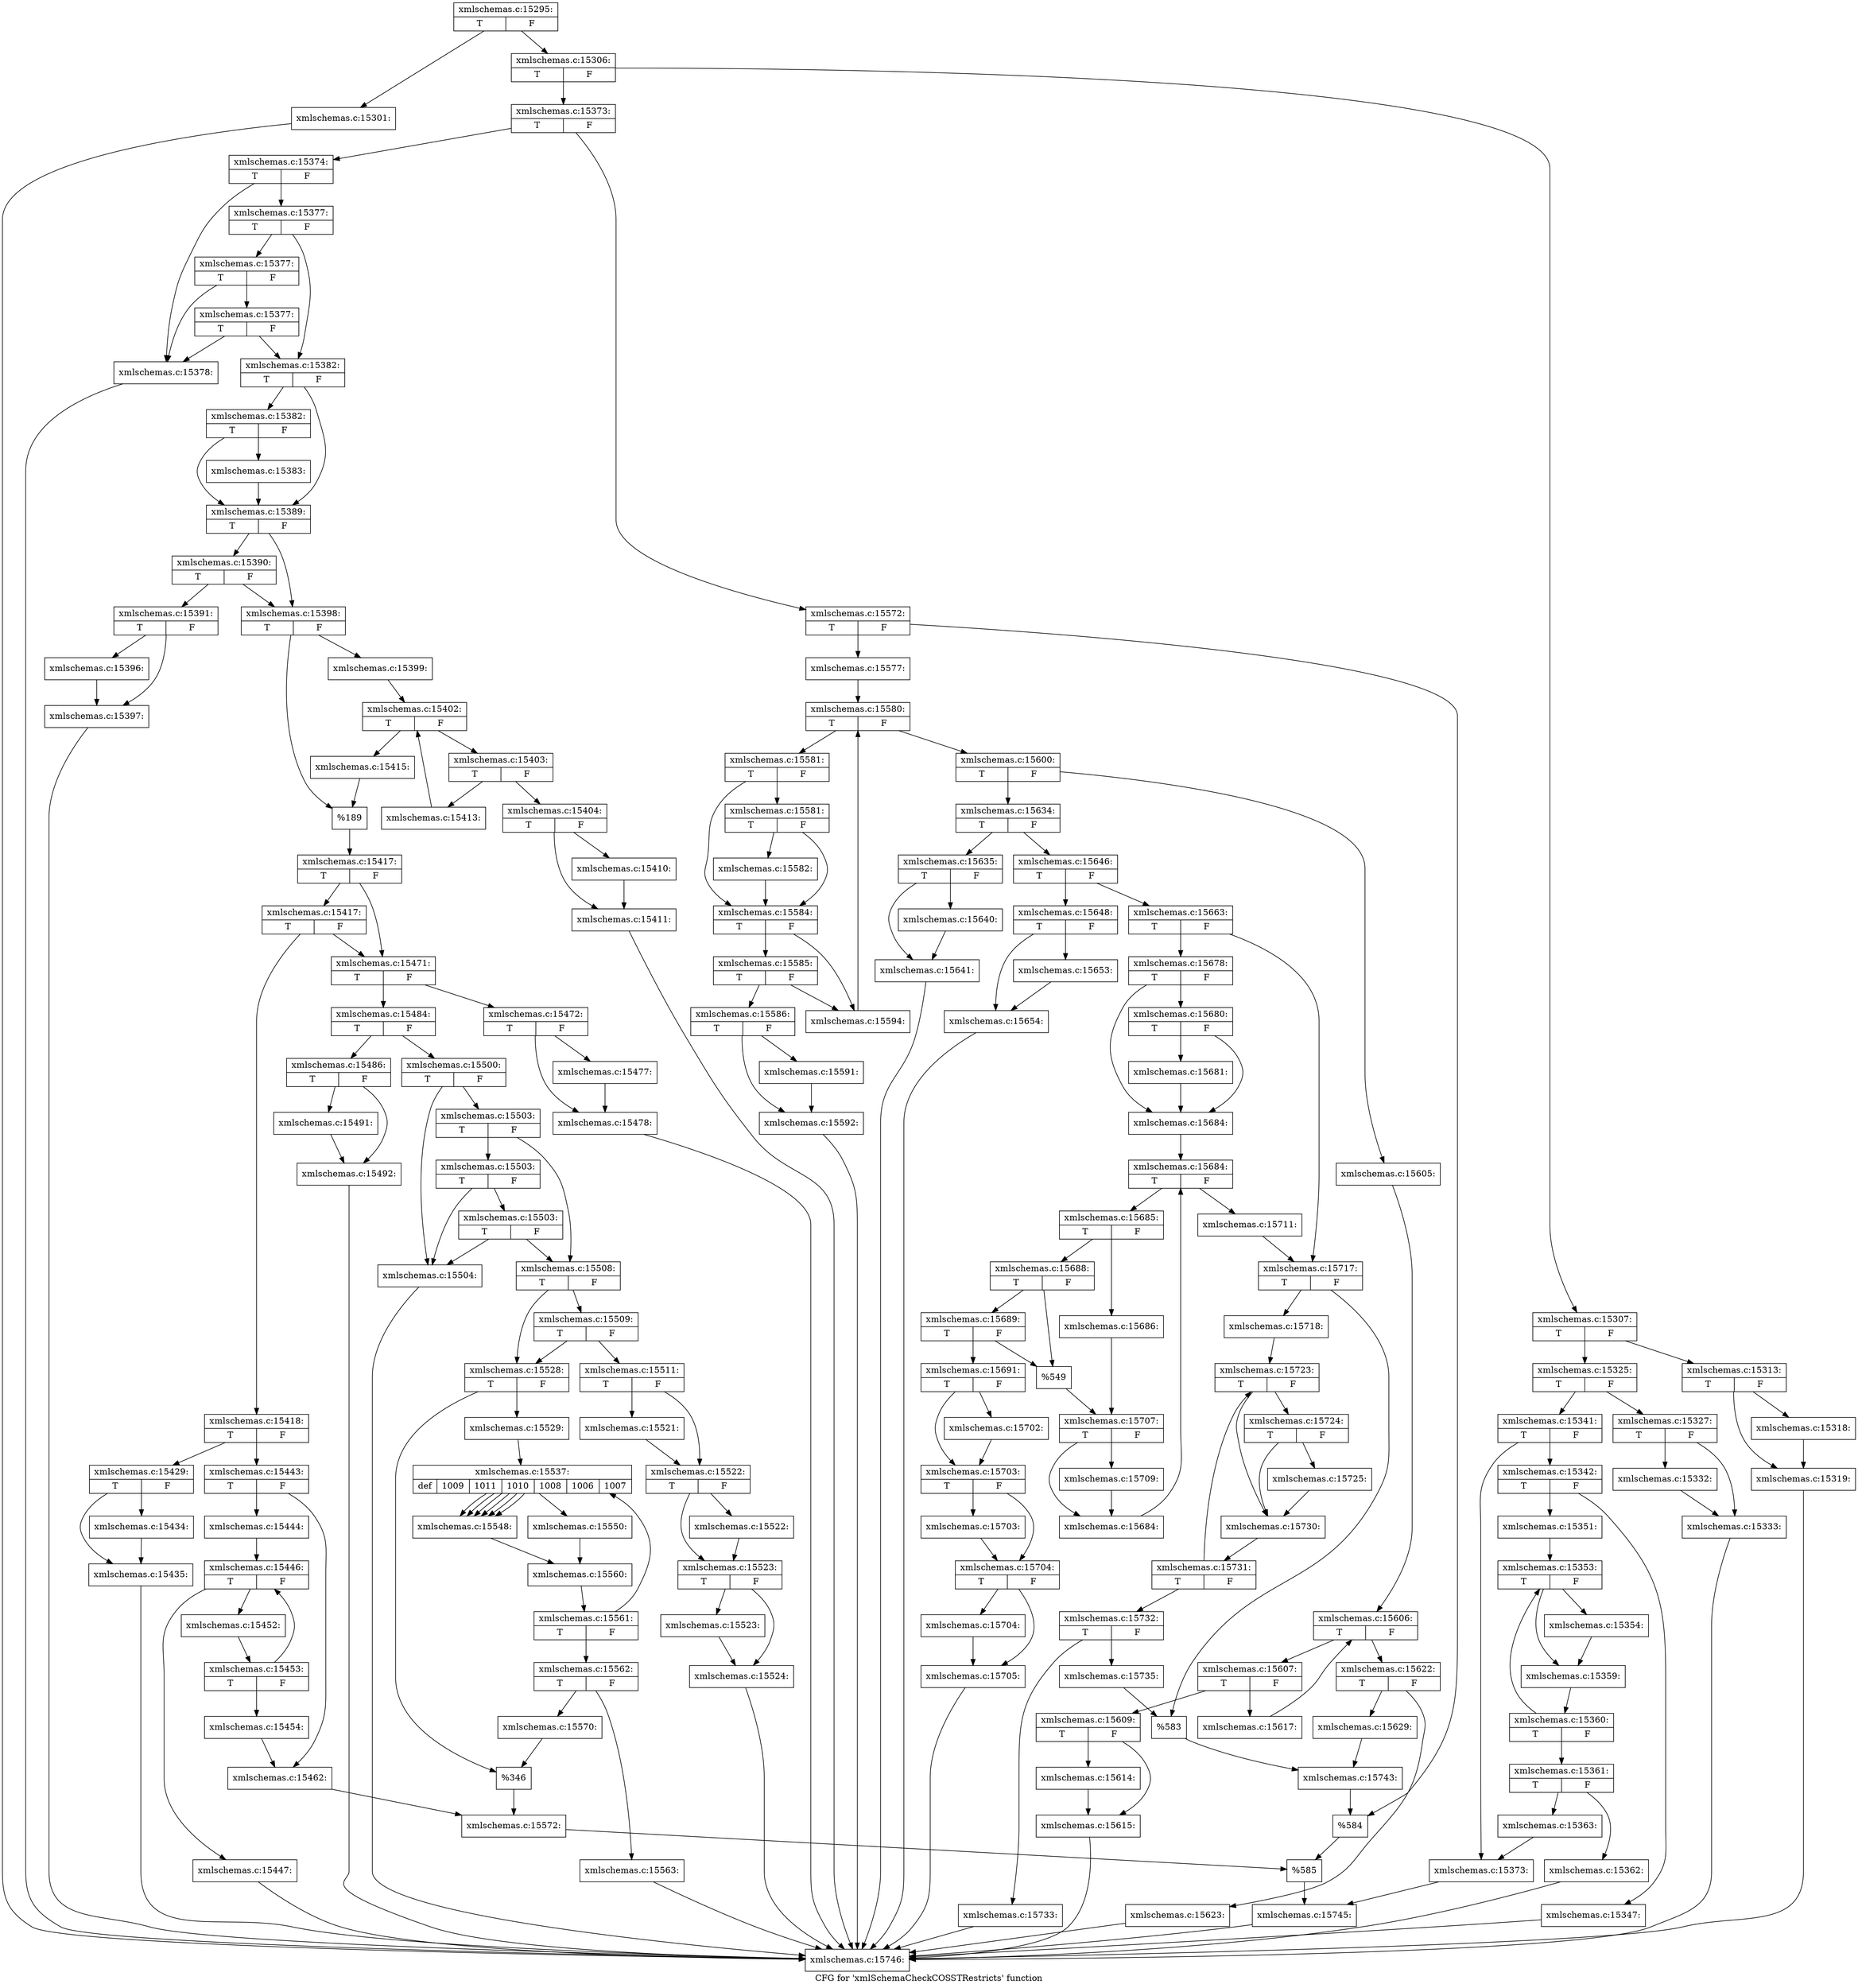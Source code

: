 digraph "CFG for 'xmlSchemaCheckCOSSTRestricts' function" {
	label="CFG for 'xmlSchemaCheckCOSSTRestricts' function";

	Node0x55d0263ea010 [shape=record,label="{xmlschemas.c:15295:|{<s0>T|<s1>F}}"];
	Node0x55d0263ea010 -> Node0x55d0263eb6c0;
	Node0x55d0263ea010 -> Node0x55d0263eb710;
	Node0x55d0263eb6c0 [shape=record,label="{xmlschemas.c:15301:}"];
	Node0x55d0263eb6c0 -> Node0x55d0263e94b0;
	Node0x55d0263eb710 [shape=record,label="{xmlschemas.c:15306:|{<s0>T|<s1>F}}"];
	Node0x55d0263eb710 -> Node0x55d0263ec220;
	Node0x55d0263eb710 -> Node0x55d0263ec2c0;
	Node0x55d0263ec220 [shape=record,label="{xmlschemas.c:15307:|{<s0>T|<s1>F}}"];
	Node0x55d0263ec220 -> Node0x55d0263ec950;
	Node0x55d0263ec220 -> Node0x55d0263ec900;
	Node0x55d0263ec900 [shape=record,label="{xmlschemas.c:15313:|{<s0>T|<s1>F}}"];
	Node0x55d0263ec900 -> Node0x55d0263ed580;
	Node0x55d0263ec900 -> Node0x55d0263ed5d0;
	Node0x55d0263ed580 [shape=record,label="{xmlschemas.c:15318:}"];
	Node0x55d0263ed580 -> Node0x55d0263ed5d0;
	Node0x55d0263ed5d0 [shape=record,label="{xmlschemas.c:15319:}"];
	Node0x55d0263ed5d0 -> Node0x55d0263e94b0;
	Node0x55d0263ec950 [shape=record,label="{xmlschemas.c:15325:|{<s0>T|<s1>F}}"];
	Node0x55d0263ec950 -> Node0x55d0263edd00;
	Node0x55d0263ec950 -> Node0x55d0263edd50;
	Node0x55d0263edd00 [shape=record,label="{xmlschemas.c:15327:|{<s0>T|<s1>F}}"];
	Node0x55d0263edd00 -> Node0x55d0263eeb20;
	Node0x55d0263edd00 -> Node0x55d0263eeb70;
	Node0x55d0263eeb20 [shape=record,label="{xmlschemas.c:15332:}"];
	Node0x55d0263eeb20 -> Node0x55d0263eeb70;
	Node0x55d0263eeb70 [shape=record,label="{xmlschemas.c:15333:}"];
	Node0x55d0263eeb70 -> Node0x55d0263e94b0;
	Node0x55d0263edd50 [shape=record,label="{xmlschemas.c:15341:|{<s0>T|<s1>F}}"];
	Node0x55d0263edd50 -> Node0x55d0263ef2d0;
	Node0x55d0263edd50 -> Node0x55d0263ef320;
	Node0x55d0263ef2d0 [shape=record,label="{xmlschemas.c:15342:|{<s0>T|<s1>F}}"];
	Node0x55d0263ef2d0 -> Node0x55d0263f0770;
	Node0x55d0263ef2d0 -> Node0x55d0263f07c0;
	Node0x55d0263f0770 [shape=record,label="{xmlschemas.c:15347:}"];
	Node0x55d0263f0770 -> Node0x55d0263e94b0;
	Node0x55d0263f07c0 [shape=record,label="{xmlschemas.c:15351:}"];
	Node0x55d0263f07c0 -> Node0x55d0263f12b0;
	Node0x55d0263f12b0 [shape=record,label="{xmlschemas.c:15353:|{<s0>T|<s1>F}}"];
	Node0x55d0263f12b0 -> Node0x55d0263f15e0;
	Node0x55d0263f12b0 -> Node0x55d0263f1630;
	Node0x55d0263f15e0 [shape=record,label="{xmlschemas.c:15354:}"];
	Node0x55d0263f15e0 -> Node0x55d0263f1630;
	Node0x55d0263f1630 [shape=record,label="{xmlschemas.c:15359:}"];
	Node0x55d0263f1630 -> Node0x55d0263f1260;
	Node0x55d0263f1260 [shape=record,label="{xmlschemas.c:15360:|{<s0>T|<s1>F}}"];
	Node0x55d0263f1260 -> Node0x55d0263f12b0;
	Node0x55d0263f1260 -> Node0x55d0263f1210;
	Node0x55d0263f1210 [shape=record,label="{xmlschemas.c:15361:|{<s0>T|<s1>F}}"];
	Node0x55d0263f1210 -> Node0x55d0263f2920;
	Node0x55d0263f1210 -> Node0x55d0263f2970;
	Node0x55d0263f2920 [shape=record,label="{xmlschemas.c:15362:}"];
	Node0x55d0263f2920 -> Node0x55d0263e94b0;
	Node0x55d0263f2970 [shape=record,label="{xmlschemas.c:15363:}"];
	Node0x55d0263f2970 -> Node0x55d0263ef320;
	Node0x55d0263ef320 [shape=record,label="{xmlschemas.c:15373:}"];
	Node0x55d0263ef320 -> Node0x55d0263ec270;
	Node0x55d0263ec2c0 [shape=record,label="{xmlschemas.c:15373:|{<s0>T|<s1>F}}"];
	Node0x55d0263ec2c0 -> Node0x55d0263f2f50;
	Node0x55d0263ec2c0 -> Node0x55d0263f2ff0;
	Node0x55d0263f2f50 [shape=record,label="{xmlschemas.c:15374:|{<s0>T|<s1>F}}"];
	Node0x55d0263f2f50 -> Node0x55d0263f3a20;
	Node0x55d0263f2f50 -> Node0x55d0263f3ac0;
	Node0x55d0263f3ac0 [shape=record,label="{xmlschemas.c:15377:|{<s0>T|<s1>F}}"];
	Node0x55d0263f3ac0 -> Node0x55d0263f3a70;
	Node0x55d0263f3ac0 -> Node0x55d0263f3de0;
	Node0x55d0263f3de0 [shape=record,label="{xmlschemas.c:15377:|{<s0>T|<s1>F}}"];
	Node0x55d0263f3de0 -> Node0x55d0263f40d0;
	Node0x55d0263f3de0 -> Node0x55d0263f3a20;
	Node0x55d0263f40d0 [shape=record,label="{xmlschemas.c:15377:|{<s0>T|<s1>F}}"];
	Node0x55d0263f40d0 -> Node0x55d0263f3a70;
	Node0x55d0263f40d0 -> Node0x55d0263f3a20;
	Node0x55d0263f3a20 [shape=record,label="{xmlschemas.c:15378:}"];
	Node0x55d0263f3a20 -> Node0x55d0263e94b0;
	Node0x55d0263f3a70 [shape=record,label="{xmlschemas.c:15382:|{<s0>T|<s1>F}}"];
	Node0x55d0263f3a70 -> Node0x55d0263f4cd0;
	Node0x55d0263f3a70 -> Node0x55d0263f4c80;
	Node0x55d0263f4cd0 [shape=record,label="{xmlschemas.c:15382:|{<s0>T|<s1>F}}"];
	Node0x55d0263f4cd0 -> Node0x55d0263f4c30;
	Node0x55d0263f4cd0 -> Node0x55d0263f4c80;
	Node0x55d0263f4c30 [shape=record,label="{xmlschemas.c:15383:}"];
	Node0x55d0263f4c30 -> Node0x55d0263f4c80;
	Node0x55d0263f4c80 [shape=record,label="{xmlschemas.c:15389:|{<s0>T|<s1>F}}"];
	Node0x55d0263f4c80 -> Node0x55d0263f56d0;
	Node0x55d0263f4c80 -> Node0x55d0263f5720;
	Node0x55d0263f5720 [shape=record,label="{xmlschemas.c:15390:|{<s0>T|<s1>F}}"];
	Node0x55d0263f5720 -> Node0x55d0263f56d0;
	Node0x55d0263f5720 -> Node0x55d0263f5630;
	Node0x55d0263f5630 [shape=record,label="{xmlschemas.c:15391:|{<s0>T|<s1>F}}"];
	Node0x55d0263f5630 -> Node0x55d0263f6660;
	Node0x55d0263f5630 -> Node0x55d0263f66b0;
	Node0x55d0263f6660 [shape=record,label="{xmlschemas.c:15396:}"];
	Node0x55d0263f6660 -> Node0x55d0263f66b0;
	Node0x55d0263f66b0 [shape=record,label="{xmlschemas.c:15397:}"];
	Node0x55d0263f66b0 -> Node0x55d0263e94b0;
	Node0x55d0263f56d0 [shape=record,label="{xmlschemas.c:15398:|{<s0>T|<s1>F}}"];
	Node0x55d0263f56d0 -> Node0x55d0263f6db0;
	Node0x55d0263f56d0 -> Node0x55d0263f6e00;
	Node0x55d0263f6db0 [shape=record,label="{xmlschemas.c:15399:}"];
	Node0x55d0263f6db0 -> Node0x55d0263f7450;
	Node0x55d0263f7450 [shape=record,label="{xmlschemas.c:15402:|{<s0>T|<s1>F}}"];
	Node0x55d0263f7450 -> Node0x55d0263f7850;
	Node0x55d0263f7450 -> Node0x55d0263f7670;
	Node0x55d0263f7850 [shape=record,label="{xmlschemas.c:15403:|{<s0>T|<s1>F}}"];
	Node0x55d0263f7850 -> Node0x55d0263f7a50;
	Node0x55d0263f7850 -> Node0x55d0263f7a00;
	Node0x55d0263f7a00 [shape=record,label="{xmlschemas.c:15404:|{<s0>T|<s1>F}}"];
	Node0x55d0263f7a00 -> Node0x55d0263f8800;
	Node0x55d0263f7a00 -> Node0x55d0263f8850;
	Node0x55d0263f8800 [shape=record,label="{xmlschemas.c:15410:}"];
	Node0x55d0263f8800 -> Node0x55d0263f8850;
	Node0x55d0263f8850 [shape=record,label="{xmlschemas.c:15411:}"];
	Node0x55d0263f8850 -> Node0x55d0263e94b0;
	Node0x55d0263f7a50 [shape=record,label="{xmlschemas.c:15413:}"];
	Node0x55d0263f7a50 -> Node0x55d0263f7450;
	Node0x55d0263f7670 [shape=record,label="{xmlschemas.c:15415:}"];
	Node0x55d0263f7670 -> Node0x55d0263f6e00;
	Node0x55d0263f6e00 [shape=record,label="{%189}"];
	Node0x55d0263f6e00 -> Node0x55d0263f5680;
	Node0x55d0263f5680 [shape=record,label="{xmlschemas.c:15417:|{<s0>T|<s1>F}}"];
	Node0x55d0263f5680 -> Node0x55d0263f9490;
	Node0x55d0263f5680 -> Node0x55d0263f9440;
	Node0x55d0263f9490 [shape=record,label="{xmlschemas.c:15417:|{<s0>T|<s1>F}}"];
	Node0x55d0263f9490 -> Node0x55d0263f93a0;
	Node0x55d0263f9490 -> Node0x55d0263f9440;
	Node0x55d0263f93a0 [shape=record,label="{xmlschemas.c:15418:|{<s0>T|<s1>F}}"];
	Node0x55d0263f93a0 -> Node0x55d0263f9fc0;
	Node0x55d0263f93a0 -> Node0x55d0263fa010;
	Node0x55d0263f9fc0 [shape=record,label="{xmlschemas.c:15429:|{<s0>T|<s1>F}}"];
	Node0x55d0263f9fc0 -> Node0x55d0263fab20;
	Node0x55d0263f9fc0 -> Node0x55d0263fab70;
	Node0x55d0263fab20 [shape=record,label="{xmlschemas.c:15434:}"];
	Node0x55d0263fab20 -> Node0x55d0263fab70;
	Node0x55d0263fab70 [shape=record,label="{xmlschemas.c:15435:}"];
	Node0x55d0263fab70 -> Node0x55d0263e94b0;
	Node0x55d0263fa010 [shape=record,label="{xmlschemas.c:15443:|{<s0>T|<s1>F}}"];
	Node0x55d0263fa010 -> Node0x55d0263fb2d0;
	Node0x55d0263fa010 -> Node0x55d0263fb320;
	Node0x55d0263fb2d0 [shape=record,label="{xmlschemas.c:15444:}"];
	Node0x55d0263fb2d0 -> Node0x55d0263fba80;
	Node0x55d0263fba80 [shape=record,label="{xmlschemas.c:15446:|{<s0>T|<s1>F}}"];
	Node0x55d0263fba80 -> Node0x55d0263fbdb0;
	Node0x55d0263fba80 -> Node0x55d0263fbe00;
	Node0x55d0263fbdb0 [shape=record,label="{xmlschemas.c:15447:}"];
	Node0x55d0263fbdb0 -> Node0x55d0263e94b0;
	Node0x55d0263fbe00 [shape=record,label="{xmlschemas.c:15452:}"];
	Node0x55d0263fbe00 -> Node0x55d0263fba30;
	Node0x55d0263fba30 [shape=record,label="{xmlschemas.c:15453:|{<s0>T|<s1>F}}"];
	Node0x55d0263fba30 -> Node0x55d0263fba80;
	Node0x55d0263fba30 -> Node0x55d0263fb9e0;
	Node0x55d0263fb9e0 [shape=record,label="{xmlschemas.c:15454:}"];
	Node0x55d0263fb9e0 -> Node0x55d0263fb320;
	Node0x55d0263fb320 [shape=record,label="{xmlschemas.c:15462:}"];
	Node0x55d0263fb320 -> Node0x55d0263f93f0;
	Node0x55d0263f9440 [shape=record,label="{xmlschemas.c:15471:|{<s0>T|<s1>F}}"];
	Node0x55d0263f9440 -> Node0x55d0263fd480;
	Node0x55d0263f9440 -> Node0x55d0263f20d0;
	Node0x55d0263f20d0 [shape=record,label="{xmlschemas.c:15472:|{<s0>T|<s1>F}}"];
	Node0x55d0263f20d0 -> Node0x55d0263fe280;
	Node0x55d0263f20d0 -> Node0x55d0263fe2d0;
	Node0x55d0263fe280 [shape=record,label="{xmlschemas.c:15477:}"];
	Node0x55d0263fe280 -> Node0x55d0263fe2d0;
	Node0x55d0263fe2d0 [shape=record,label="{xmlschemas.c:15478:}"];
	Node0x55d0263fe2d0 -> Node0x55d0263e94b0;
	Node0x55d0263fd480 [shape=record,label="{xmlschemas.c:15484:|{<s0>T|<s1>F}}"];
	Node0x55d0263fd480 -> Node0x55d0263fea00;
	Node0x55d0263fd480 -> Node0x55d0263fea50;
	Node0x55d0263fea00 [shape=record,label="{xmlschemas.c:15486:|{<s0>T|<s1>F}}"];
	Node0x55d0263fea00 -> Node0x55d0263ff8b0;
	Node0x55d0263fea00 -> Node0x55d0263ff900;
	Node0x55d0263ff8b0 [shape=record,label="{xmlschemas.c:15491:}"];
	Node0x55d0263ff8b0 -> Node0x55d0263ff900;
	Node0x55d0263ff900 [shape=record,label="{xmlschemas.c:15492:}"];
	Node0x55d0263ff900 -> Node0x55d0263e94b0;
	Node0x55d0263fea50 [shape=record,label="{xmlschemas.c:15500:|{<s0>T|<s1>F}}"];
	Node0x55d0263fea50 -> Node0x55d026400670;
	Node0x55d0263fea50 -> Node0x55d026400710;
	Node0x55d026400710 [shape=record,label="{xmlschemas.c:15503:|{<s0>T|<s1>F}}"];
	Node0x55d026400710 -> Node0x55d0264006c0;
	Node0x55d026400710 -> Node0x55d026400a30;
	Node0x55d026400a30 [shape=record,label="{xmlschemas.c:15503:|{<s0>T|<s1>F}}"];
	Node0x55d026400a30 -> Node0x55d026400d20;
	Node0x55d026400a30 -> Node0x55d026400670;
	Node0x55d026400d20 [shape=record,label="{xmlschemas.c:15503:|{<s0>T|<s1>F}}"];
	Node0x55d026400d20 -> Node0x55d0264006c0;
	Node0x55d026400d20 -> Node0x55d026400670;
	Node0x55d026400670 [shape=record,label="{xmlschemas.c:15504:}"];
	Node0x55d026400670 -> Node0x55d0263e94b0;
	Node0x55d0264006c0 [shape=record,label="{xmlschemas.c:15508:|{<s0>T|<s1>F}}"];
	Node0x55d0264006c0 -> Node0x55d026401930;
	Node0x55d0264006c0 -> Node0x55d0264018e0;
	Node0x55d026401930 [shape=record,label="{xmlschemas.c:15509:|{<s0>T|<s1>F}}"];
	Node0x55d026401930 -> Node0x55d026401890;
	Node0x55d026401930 -> Node0x55d0264018e0;
	Node0x55d026401890 [shape=record,label="{xmlschemas.c:15511:|{<s0>T|<s1>F}}"];
	Node0x55d026401890 -> Node0x55d026403650;
	Node0x55d026401890 -> Node0x55d0264036a0;
	Node0x55d026403650 [shape=record,label="{xmlschemas.c:15521:}"];
	Node0x55d026403650 -> Node0x55d0264036a0;
	Node0x55d0264036a0 [shape=record,label="{xmlschemas.c:15522:|{<s0>T|<s1>F}}"];
	Node0x55d0264036a0 -> Node0x55d026403b10;
	Node0x55d0264036a0 -> Node0x55d026403b60;
	Node0x55d026403b10 [shape=record,label="{xmlschemas.c:15522:}"];
	Node0x55d026403b10 -> Node0x55d026403b60;
	Node0x55d026403b60 [shape=record,label="{xmlschemas.c:15523:|{<s0>T|<s1>F}}"];
	Node0x55d026403b60 -> Node0x55d026404060;
	Node0x55d026403b60 -> Node0x55d0264040b0;
	Node0x55d026404060 [shape=record,label="{xmlschemas.c:15523:}"];
	Node0x55d026404060 -> Node0x55d0264040b0;
	Node0x55d0264040b0 [shape=record,label="{xmlschemas.c:15524:}"];
	Node0x55d0264040b0 -> Node0x55d0263e94b0;
	Node0x55d0264018e0 [shape=record,label="{xmlschemas.c:15528:|{<s0>T|<s1>F}}"];
	Node0x55d0264018e0 -> Node0x55d026404870;
	Node0x55d0264018e0 -> Node0x55d0264048c0;
	Node0x55d026404870 [shape=record,label="{xmlschemas.c:15529:}"];
	Node0x55d026404870 -> Node0x55d026405590;
	Node0x55d026405590 [shape=record,label="{xmlschemas.c:15537:|{<s0>def|<s1>1009|<s2>1011|<s3>1010|<s4>1008|<s5>1006|<s6>1007}}"];
	Node0x55d026405590 -> Node0x55d026405a60;
	Node0x55d026405590 -> Node0x55d026405da0;
	Node0x55d026405590 -> Node0x55d026405da0;
	Node0x55d026405590 -> Node0x55d026405da0;
	Node0x55d026405590 -> Node0x55d026405da0;
	Node0x55d026405590 -> Node0x55d026405da0;
	Node0x55d026405590 -> Node0x55d026405da0;
	Node0x55d026405da0 [shape=record,label="{xmlschemas.c:15548:}"];
	Node0x55d026405da0 -> Node0x55d026405850;
	Node0x55d026405a60 [shape=record,label="{xmlschemas.c:15550:}"];
	Node0x55d026405a60 -> Node0x55d026405850;
	Node0x55d026405850 [shape=record,label="{xmlschemas.c:15560:}"];
	Node0x55d026405850 -> Node0x55d026405540;
	Node0x55d026405540 [shape=record,label="{xmlschemas.c:15561:|{<s0>T|<s1>F}}"];
	Node0x55d026405540 -> Node0x55d026405590;
	Node0x55d026405540 -> Node0x55d0264054f0;
	Node0x55d0264054f0 [shape=record,label="{xmlschemas.c:15562:|{<s0>T|<s1>F}}"];
	Node0x55d0264054f0 -> Node0x55d0264069a0;
	Node0x55d0264054f0 -> Node0x55d0264069f0;
	Node0x55d0264069a0 [shape=record,label="{xmlschemas.c:15563:}"];
	Node0x55d0264069a0 -> Node0x55d0263e94b0;
	Node0x55d0264069f0 [shape=record,label="{xmlschemas.c:15570:}"];
	Node0x55d0264069f0 -> Node0x55d0264048c0;
	Node0x55d0264048c0 [shape=record,label="{%346}"];
	Node0x55d0264048c0 -> Node0x55d0263f93f0;
	Node0x55d0263f93f0 [shape=record,label="{xmlschemas.c:15572:}"];
	Node0x55d0263f93f0 -> Node0x55d0263f2fa0;
	Node0x55d0263f2ff0 [shape=record,label="{xmlschemas.c:15572:|{<s0>T|<s1>F}}"];
	Node0x55d0263f2ff0 -> Node0x55d026407090;
	Node0x55d0263f2ff0 -> Node0x55d0264070e0;
	Node0x55d026407090 [shape=record,label="{xmlschemas.c:15577:}"];
	Node0x55d026407090 -> Node0x55d0264079f0;
	Node0x55d0264079f0 [shape=record,label="{xmlschemas.c:15580:|{<s0>T|<s1>F}}"];
	Node0x55d0264079f0 -> Node0x55d026407df0;
	Node0x55d0264079f0 -> Node0x55d026407c10;
	Node0x55d026407df0 [shape=record,label="{xmlschemas.c:15581:|{<s0>T|<s1>F}}"];
	Node0x55d026407df0 -> Node0x55d026408040;
	Node0x55d026407df0 -> Node0x55d026407ff0;
	Node0x55d026408040 [shape=record,label="{xmlschemas.c:15581:|{<s0>T|<s1>F}}"];
	Node0x55d026408040 -> Node0x55d026407fa0;
	Node0x55d026408040 -> Node0x55d026407ff0;
	Node0x55d026407fa0 [shape=record,label="{xmlschemas.c:15582:}"];
	Node0x55d026407fa0 -> Node0x55d026407ff0;
	Node0x55d026407ff0 [shape=record,label="{xmlschemas.c:15584:|{<s0>T|<s1>F}}"];
	Node0x55d026407ff0 -> Node0x55d026408c40;
	Node0x55d026407ff0 -> Node0x55d026408c90;
	Node0x55d026408c90 [shape=record,label="{xmlschemas.c:15585:|{<s0>T|<s1>F}}"];
	Node0x55d026408c90 -> Node0x55d026408c40;
	Node0x55d026408c90 -> Node0x55d026408bf0;
	Node0x55d026408bf0 [shape=record,label="{xmlschemas.c:15586:|{<s0>T|<s1>F}}"];
	Node0x55d026408bf0 -> Node0x55d026409f00;
	Node0x55d026408bf0 -> Node0x55d026409f50;
	Node0x55d026409f00 [shape=record,label="{xmlschemas.c:15591:}"];
	Node0x55d026409f00 -> Node0x55d026409f50;
	Node0x55d026409f50 [shape=record,label="{xmlschemas.c:15592:}"];
	Node0x55d026409f50 -> Node0x55d0263e94b0;
	Node0x55d026408c40 [shape=record,label="{xmlschemas.c:15594:}"];
	Node0x55d026408c40 -> Node0x55d0264079f0;
	Node0x55d026407c10 [shape=record,label="{xmlschemas.c:15600:|{<s0>T|<s1>F}}"];
	Node0x55d026407c10 -> Node0x55d02640a9e0;
	Node0x55d026407c10 -> Node0x55d02640aa80;
	Node0x55d02640a9e0 [shape=record,label="{xmlschemas.c:15605:}"];
	Node0x55d02640a9e0 -> Node0x55d02640b270;
	Node0x55d02640b270 [shape=record,label="{xmlschemas.c:15606:|{<s0>T|<s1>F}}"];
	Node0x55d02640b270 -> Node0x55d02640b670;
	Node0x55d02640b270 -> Node0x55d02640b490;
	Node0x55d02640b670 [shape=record,label="{xmlschemas.c:15607:|{<s0>T|<s1>F}}"];
	Node0x55d02640b670 -> Node0x55d02640b820;
	Node0x55d02640b670 -> Node0x55d02640b870;
	Node0x55d02640b820 [shape=record,label="{xmlschemas.c:15609:|{<s0>T|<s1>F}}"];
	Node0x55d02640b820 -> Node0x55d02640c550;
	Node0x55d02640b820 -> Node0x55d02640c5a0;
	Node0x55d02640c550 [shape=record,label="{xmlschemas.c:15614:}"];
	Node0x55d02640c550 -> Node0x55d02640c5a0;
	Node0x55d02640c5a0 [shape=record,label="{xmlschemas.c:15615:}"];
	Node0x55d02640c5a0 -> Node0x55d0263e94b0;
	Node0x55d02640b870 [shape=record,label="{xmlschemas.c:15617:}"];
	Node0x55d02640b870 -> Node0x55d02640b270;
	Node0x55d02640b490 [shape=record,label="{xmlschemas.c:15622:|{<s0>T|<s1>F}}"];
	Node0x55d02640b490 -> Node0x55d02640d030;
	Node0x55d02640b490 -> Node0x55d02640d080;
	Node0x55d02640d030 [shape=record,label="{xmlschemas.c:15623:}"];
	Node0x55d02640d030 -> Node0x55d0263e94b0;
	Node0x55d02640d080 [shape=record,label="{xmlschemas.c:15629:}"];
	Node0x55d02640d080 -> Node0x55d02640aa30;
	Node0x55d02640aa80 [shape=record,label="{xmlschemas.c:15634:|{<s0>T|<s1>F}}"];
	Node0x55d02640aa80 -> Node0x55d02640de10;
	Node0x55d02640aa80 -> Node0x55d02640ddc0;
	Node0x55d02640ddc0 [shape=record,label="{xmlschemas.c:15635:|{<s0>T|<s1>F}}"];
	Node0x55d02640ddc0 -> Node0x55d02640ec10;
	Node0x55d02640ddc0 -> Node0x55d02640ec60;
	Node0x55d02640ec10 [shape=record,label="{xmlschemas.c:15640:}"];
	Node0x55d02640ec10 -> Node0x55d02640ec60;
	Node0x55d02640ec60 [shape=record,label="{xmlschemas.c:15641:}"];
	Node0x55d02640ec60 -> Node0x55d0263e94b0;
	Node0x55d02640de10 [shape=record,label="{xmlschemas.c:15646:|{<s0>T|<s1>F}}"];
	Node0x55d02640de10 -> Node0x55d02640f390;
	Node0x55d02640de10 -> Node0x55d02640f3e0;
	Node0x55d02640f390 [shape=record,label="{xmlschemas.c:15648:|{<s0>T|<s1>F}}"];
	Node0x55d02640f390 -> Node0x55d026410070;
	Node0x55d02640f390 -> Node0x55d0264100c0;
	Node0x55d026410070 [shape=record,label="{xmlschemas.c:15653:}"];
	Node0x55d026410070 -> Node0x55d0264100c0;
	Node0x55d0264100c0 [shape=record,label="{xmlschemas.c:15654:}"];
	Node0x55d0264100c0 -> Node0x55d0263e94b0;
	Node0x55d02640f3e0 [shape=record,label="{xmlschemas.c:15663:|{<s0>T|<s1>F}}"];
	Node0x55d02640f3e0 -> Node0x55d026410a60;
	Node0x55d02640f3e0 -> Node0x55d026410ab0;
	Node0x55d026410a60 [shape=record,label="{xmlschemas.c:15678:|{<s0>T|<s1>F}}"];
	Node0x55d026410a60 -> Node0x55d0264115e0;
	Node0x55d026410a60 -> Node0x55d026411590;
	Node0x55d0264115e0 [shape=record,label="{xmlschemas.c:15680:|{<s0>T|<s1>F}}"];
	Node0x55d0264115e0 -> Node0x55d026411540;
	Node0x55d0264115e0 -> Node0x55d026411590;
	Node0x55d026411540 [shape=record,label="{xmlschemas.c:15681:}"];
	Node0x55d026411540 -> Node0x55d026411590;
	Node0x55d026411590 [shape=record,label="{xmlschemas.c:15684:}"];
	Node0x55d026411590 -> Node0x55d026411f90;
	Node0x55d026411f90 [shape=record,label="{xmlschemas.c:15684:|{<s0>T|<s1>F}}"];
	Node0x55d026411f90 -> Node0x55d026412390;
	Node0x55d026411f90 -> Node0x55d0264121b0;
	Node0x55d026412390 [shape=record,label="{xmlschemas.c:15685:|{<s0>T|<s1>F}}"];
	Node0x55d026412390 -> Node0x55d026412540;
	Node0x55d026412390 -> Node0x55d0264125e0;
	Node0x55d026412540 [shape=record,label="{xmlschemas.c:15686:}"];
	Node0x55d026412540 -> Node0x55d026412590;
	Node0x55d0264125e0 [shape=record,label="{xmlschemas.c:15688:|{<s0>T|<s1>F}}"];
	Node0x55d0264125e0 -> Node0x55d026412b70;
	Node0x55d0264125e0 -> Node0x55d026412b20;
	Node0x55d026412b70 [shape=record,label="{xmlschemas.c:15689:|{<s0>T|<s1>F}}"];
	Node0x55d026412b70 -> Node0x55d026412ad0;
	Node0x55d026412b70 -> Node0x55d026412b20;
	Node0x55d026412ad0 [shape=record,label="{xmlschemas.c:15691:|{<s0>T|<s1>F}}"];
	Node0x55d026412ad0 -> Node0x55d026414de0;
	Node0x55d026412ad0 -> Node0x55d026414e30;
	Node0x55d026414de0 [shape=record,label="{xmlschemas.c:15702:}"];
	Node0x55d026414de0 -> Node0x55d026414e30;
	Node0x55d026414e30 [shape=record,label="{xmlschemas.c:15703:|{<s0>T|<s1>F}}"];
	Node0x55d026414e30 -> Node0x55d0264152a0;
	Node0x55d026414e30 -> Node0x55d0264152f0;
	Node0x55d0264152a0 [shape=record,label="{xmlschemas.c:15703:}"];
	Node0x55d0264152a0 -> Node0x55d0264152f0;
	Node0x55d0264152f0 [shape=record,label="{xmlschemas.c:15704:|{<s0>T|<s1>F}}"];
	Node0x55d0264152f0 -> Node0x55d0264157f0;
	Node0x55d0264152f0 -> Node0x55d026415840;
	Node0x55d0264157f0 [shape=record,label="{xmlschemas.c:15704:}"];
	Node0x55d0264157f0 -> Node0x55d026415840;
	Node0x55d026415840 [shape=record,label="{xmlschemas.c:15705:}"];
	Node0x55d026415840 -> Node0x55d0263e94b0;
	Node0x55d026412b20 [shape=record,label="{%549}"];
	Node0x55d026412b20 -> Node0x55d026412590;
	Node0x55d026412590 [shape=record,label="{xmlschemas.c:15707:|{<s0>T|<s1>F}}"];
	Node0x55d026412590 -> Node0x55d0264162d0;
	Node0x55d026412590 -> Node0x55d026416320;
	Node0x55d0264162d0 [shape=record,label="{xmlschemas.c:15709:}"];
	Node0x55d0264162d0 -> Node0x55d026416320;
	Node0x55d026416320 [shape=record,label="{xmlschemas.c:15684:}"];
	Node0x55d026416320 -> Node0x55d026411f90;
	Node0x55d0264121b0 [shape=record,label="{xmlschemas.c:15711:}"];
	Node0x55d0264121b0 -> Node0x55d026410ab0;
	Node0x55d026410ab0 [shape=record,label="{xmlschemas.c:15717:|{<s0>T|<s1>F}}"];
	Node0x55d026410ab0 -> Node0x55d026416b20;
	Node0x55d026410ab0 -> Node0x55d026416b70;
	Node0x55d026416b20 [shape=record,label="{xmlschemas.c:15718:}"];
	Node0x55d026416b20 -> Node0x55d026417840;
	Node0x55d026417840 [shape=record,label="{xmlschemas.c:15723:|{<s0>T|<s1>F}}"];
	Node0x55d026417840 -> Node0x55d026417c10;
	Node0x55d026417840 -> Node0x55d026417bc0;
	Node0x55d026417c10 [shape=record,label="{xmlschemas.c:15724:|{<s0>T|<s1>F}}"];
	Node0x55d026417c10 -> Node0x55d026417b70;
	Node0x55d026417c10 -> Node0x55d026417bc0;
	Node0x55d026417b70 [shape=record,label="{xmlschemas.c:15725:}"];
	Node0x55d026417b70 -> Node0x55d026417bc0;
	Node0x55d026417bc0 [shape=record,label="{xmlschemas.c:15730:}"];
	Node0x55d026417bc0 -> Node0x55d0264177f0;
	Node0x55d0264177f0 [shape=record,label="{xmlschemas.c:15731:|{<s0>T|<s1>F}}"];
	Node0x55d0264177f0 -> Node0x55d026417840;
	Node0x55d0264177f0 -> Node0x55d0264177a0;
	Node0x55d0264177a0 [shape=record,label="{xmlschemas.c:15732:|{<s0>T|<s1>F}}"];
	Node0x55d0264177a0 -> Node0x55d026418e10;
	Node0x55d0264177a0 -> Node0x55d026418e60;
	Node0x55d026418e10 [shape=record,label="{xmlschemas.c:15733:}"];
	Node0x55d026418e10 -> Node0x55d0263e94b0;
	Node0x55d026418e60 [shape=record,label="{xmlschemas.c:15735:}"];
	Node0x55d026418e60 -> Node0x55d026416b70;
	Node0x55d026416b70 [shape=record,label="{%583}"];
	Node0x55d026416b70 -> Node0x55d02640aa30;
	Node0x55d02640aa30 [shape=record,label="{xmlschemas.c:15743:}"];
	Node0x55d02640aa30 -> Node0x55d0264070e0;
	Node0x55d0264070e0 [shape=record,label="{%584}"];
	Node0x55d0264070e0 -> Node0x55d0263f2fa0;
	Node0x55d0263f2fa0 [shape=record,label="{%585}"];
	Node0x55d0263f2fa0 -> Node0x55d0263ec270;
	Node0x55d0263ec270 [shape=record,label="{xmlschemas.c:15745:}"];
	Node0x55d0263ec270 -> Node0x55d0263e94b0;
	Node0x55d0263e94b0 [shape=record,label="{xmlschemas.c:15746:}"];
}

